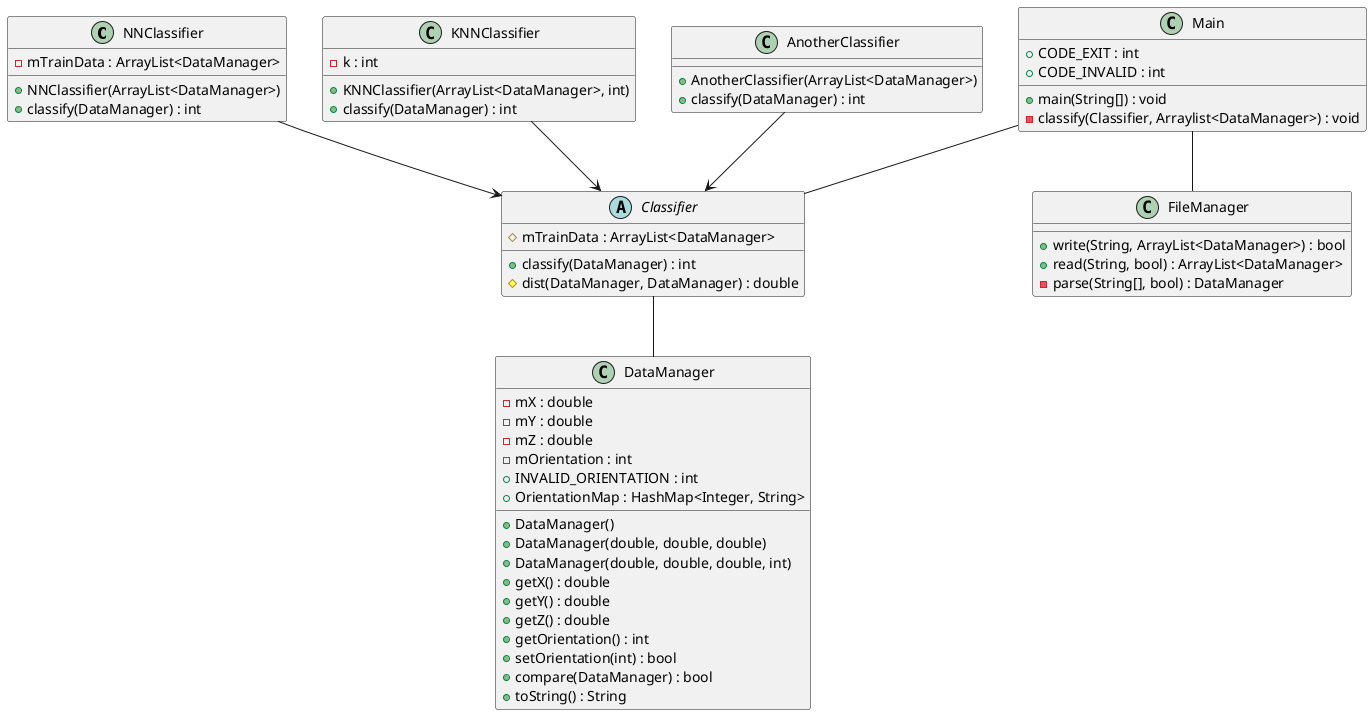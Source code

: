 @startuml NNClassifier Class Diagram
class NNClassifier {
	- mTrainData : ArrayList<DataManager>
	+ NNClassifier(ArrayList<DataManager>)
	+ classify(DataManager) : int
}
class KNNClassifier {
    - k : int
    + KNNClassifier(ArrayList<DataManager>, int)
    + classify(DataManager) : int
}
class FileManager {
    + write(String, ArrayList<DataManager>) : bool
    + read(String, bool) : ArrayList<DataManager>
    - parse(String[], bool) : DataManager
}
class DataManager {
    - mX : double
    - mY : double
    - mZ : double
    - mOrientation : int
    + INVALID_ORIENTATION : int
    + OrientationMap : HashMap<Integer, String>
    + DataManager()
    + DataManager(double, double, double)
    + DataManager(double, double, double, int)
    + getX() : double
    + getY() : double
    + getZ() : double
    + getOrientation() : int
    + setOrientation(int) : bool
    + compare(DataManager) : bool
    + toString() : String
}
abstract Classifier {
    # mTrainData : ArrayList<DataManager>
    + classify(DataManager) : int
    # dist(DataManager, DataManager) : double
}
class AnotherClassifier {
    + AnotherClassifier(ArrayList<DataManager>)
    + classify(DataManager) : int
}
class Main {
    + CODE_EXIT : int
    + CODE_INVALID : int
    + main(String[]) : void
    - classify(Classifier, Arraylist<DataManager>) : void
}
AnotherClassifier --> Classifier
NNClassifier --> Classifier
KNNClassifier --> Classifier
Main -- Classifier
Main -- FileManager
Classifier -- DataManager
@enduml